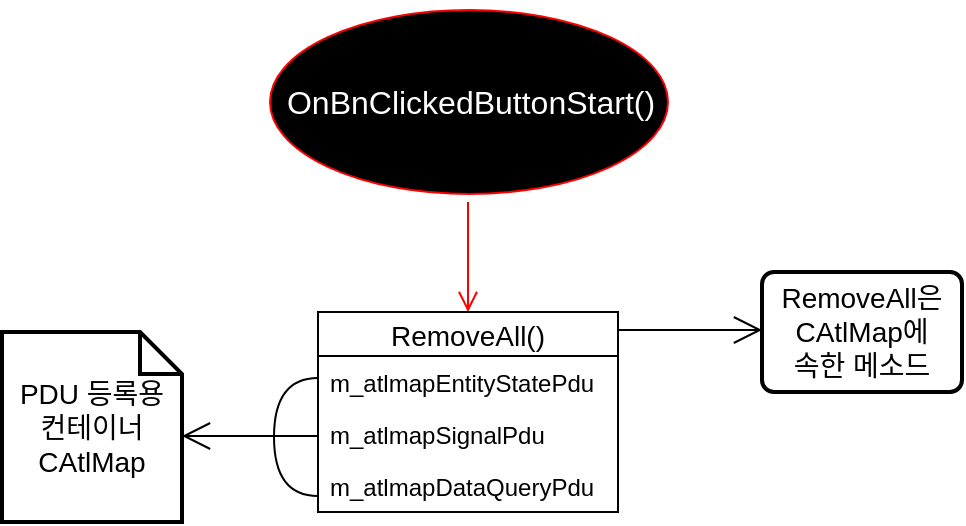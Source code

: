 <mxfile version="11.0.7" type="github"><diagram id="flLGlpXZ7r9dGz3Pf4Yt" name="Page-1"><mxGraphModel dx="1422" dy="764" grid="1" gridSize="10" guides="1" tooltips="1" connect="1" arrows="1" fold="1" page="1" pageScale="1" pageWidth="827" pageHeight="1169" math="0" shadow="0"><root><mxCell id="0"/><mxCell id="1" parent="0"/><mxCell id="9mfT7XjVMphgr_ney5jP-4" value="OnBnClickedButtonStart()" style="ellipse;html=1;shape=startState;fillColor=#000000;strokeColor=#ff0000;fontSize=16;fontColor=#FFFFFF;" parent="1" vertex="1"><mxGeometry x="310" y="60" width="207" height="100" as="geometry"/></mxCell><mxCell id="9mfT7XjVMphgr_ney5jP-5" value="" style="edgeStyle=orthogonalEdgeStyle;html=1;verticalAlign=bottom;endArrow=open;endSize=8;strokeColor=#ff0000;fontSize=16;" parent="1" source="9mfT7XjVMphgr_ney5jP-4" edge="1"><mxGeometry relative="1" as="geometry"><mxPoint x="413" y="215" as="targetPoint"/><Array as="points"><mxPoint x="413" y="180"/></Array></mxGeometry></mxCell><mxCell id="9mfT7XjVMphgr_ney5jP-7" value="RemoveAll()" style="swimlane;fontStyle=0;childLayout=stackLayout;horizontal=1;startSize=22;fillColor=none;horizontalStack=0;resizeParent=1;resizeParentMax=0;resizeLast=0;collapsible=1;marginBottom=0;swimlaneFillColor=#ffffff;align=center;fontSize=14;" parent="1" vertex="1"><mxGeometry x="338" y="215" width="150" height="100" as="geometry"><mxRectangle x="338" y="215" width="110" height="22" as="alternateBounds"/></mxGeometry></mxCell><mxCell id="9mfT7XjVMphgr_ney5jP-8" value="m_atlmapEntityStatePdu" style="text;strokeColor=none;fillColor=none;spacingLeft=4;spacingRight=4;overflow=hidden;rotatable=0;points=[[0,0.5],[1,0.5]];portConstraint=eastwest;fontSize=12;" parent="9mfT7XjVMphgr_ney5jP-7" vertex="1"><mxGeometry y="22" width="150" height="26" as="geometry"/></mxCell><mxCell id="9mfT7XjVMphgr_ney5jP-9" value="m_atlmapSignalPdu" style="text;strokeColor=none;fillColor=none;spacingLeft=4;spacingRight=4;overflow=hidden;rotatable=0;points=[[0,0.5],[1,0.5]];portConstraint=eastwest;fontSize=12;" parent="9mfT7XjVMphgr_ney5jP-7" vertex="1"><mxGeometry y="48" width="150" height="26" as="geometry"/></mxCell><mxCell id="9mfT7XjVMphgr_ney5jP-10" value="m_atlmapDataQueryPdu" style="text;strokeColor=none;fillColor=none;spacingLeft=4;spacingRight=4;overflow=hidden;rotatable=0;points=[[0,0.5],[1,0.5]];portConstraint=eastwest;fontSize=12;" parent="9mfT7XjVMphgr_ney5jP-7" vertex="1"><mxGeometry y="74" width="150" height="26" as="geometry"/></mxCell><mxCell id="9mfT7XjVMphgr_ney5jP-11" value="RemoveAll은 CAtlMap에 &lt;br&gt;속한 메소드" style="strokeWidth=2;rounded=1;arcSize=10;whiteSpace=wrap;html=1;align=center;fontSize=14;" parent="1" vertex="1"><mxGeometry x="560" y="195" width="100" height="60" as="geometry"/></mxCell><mxCell id="9mfT7XjVMphgr_ney5jP-12" value="PDU 등록용 컨테이너&lt;br&gt;CAtlMap" style="shape=note;strokeWidth=2;fontSize=14;size=21;whiteSpace=wrap;html=1;" parent="1" vertex="1"><mxGeometry x="180" y="225" width="90" height="95" as="geometry"/></mxCell><mxCell id="9mfT7XjVMphgr_ney5jP-13" value="" style="shape=requiredInterface;html=1;verticalLabelPosition=bottom;fontSize=16;fontColor=#FFFFFF;rotation=180;" parent="1" vertex="1"><mxGeometry x="316" y="248" width="22" height="59" as="geometry"/></mxCell><mxCell id="9mfT7XjVMphgr_ney5jP-17" value="" style="endArrow=open;endFill=1;endSize=12;html=1;fontSize=16;fontColor=#FFFFFF;" parent="1" edge="1"><mxGeometry width="160" relative="1" as="geometry"><mxPoint x="338" y="277" as="sourcePoint"/><mxPoint x="270" y="277" as="targetPoint"/></mxGeometry></mxCell><mxCell id="9mfT7XjVMphgr_ney5jP-19" value="" style="endArrow=open;endFill=1;endSize=12;html=1;fontSize=16;fontColor=#FFFFFF;" parent="1" edge="1"><mxGeometry width="160" relative="1" as="geometry"><mxPoint x="488" y="224" as="sourcePoint"/><mxPoint x="560" y="224" as="targetPoint"/></mxGeometry></mxCell></root></mxGraphModel></diagram></mxfile>
